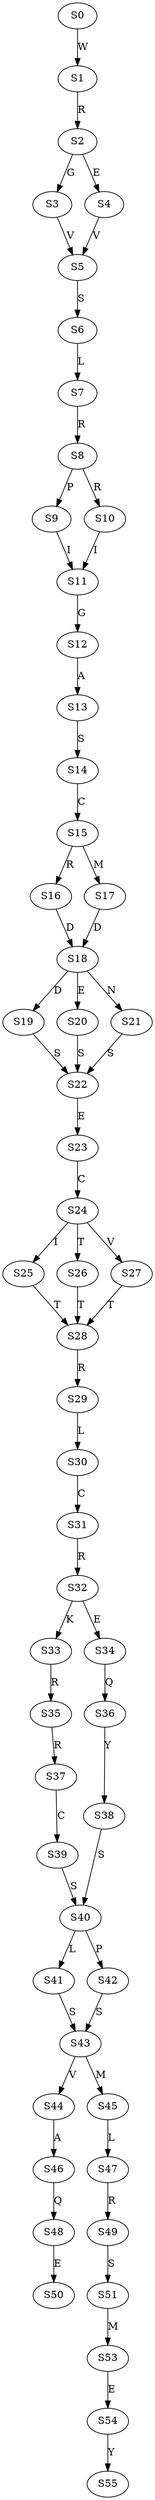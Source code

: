strict digraph  {
	S0 -> S1 [ label = W ];
	S1 -> S2 [ label = R ];
	S2 -> S3 [ label = G ];
	S2 -> S4 [ label = E ];
	S3 -> S5 [ label = V ];
	S4 -> S5 [ label = V ];
	S5 -> S6 [ label = S ];
	S6 -> S7 [ label = L ];
	S7 -> S8 [ label = R ];
	S8 -> S9 [ label = P ];
	S8 -> S10 [ label = R ];
	S9 -> S11 [ label = I ];
	S10 -> S11 [ label = I ];
	S11 -> S12 [ label = G ];
	S12 -> S13 [ label = A ];
	S13 -> S14 [ label = S ];
	S14 -> S15 [ label = C ];
	S15 -> S16 [ label = R ];
	S15 -> S17 [ label = M ];
	S16 -> S18 [ label = D ];
	S17 -> S18 [ label = D ];
	S18 -> S19 [ label = D ];
	S18 -> S20 [ label = E ];
	S18 -> S21 [ label = N ];
	S19 -> S22 [ label = S ];
	S20 -> S22 [ label = S ];
	S21 -> S22 [ label = S ];
	S22 -> S23 [ label = E ];
	S23 -> S24 [ label = C ];
	S24 -> S25 [ label = I ];
	S24 -> S26 [ label = T ];
	S24 -> S27 [ label = V ];
	S25 -> S28 [ label = T ];
	S26 -> S28 [ label = T ];
	S27 -> S28 [ label = T ];
	S28 -> S29 [ label = R ];
	S29 -> S30 [ label = L ];
	S30 -> S31 [ label = C ];
	S31 -> S32 [ label = R ];
	S32 -> S33 [ label = K ];
	S32 -> S34 [ label = E ];
	S33 -> S35 [ label = R ];
	S34 -> S36 [ label = Q ];
	S35 -> S37 [ label = R ];
	S36 -> S38 [ label = Y ];
	S37 -> S39 [ label = C ];
	S38 -> S40 [ label = S ];
	S39 -> S40 [ label = S ];
	S40 -> S41 [ label = L ];
	S40 -> S42 [ label = P ];
	S41 -> S43 [ label = S ];
	S42 -> S43 [ label = S ];
	S43 -> S44 [ label = V ];
	S43 -> S45 [ label = M ];
	S44 -> S46 [ label = A ];
	S45 -> S47 [ label = L ];
	S46 -> S48 [ label = Q ];
	S47 -> S49 [ label = R ];
	S48 -> S50 [ label = E ];
	S49 -> S51 [ label = S ];
	S51 -> S53 [ label = M ];
	S53 -> S54 [ label = E ];
	S54 -> S55 [ label = Y ];
}

